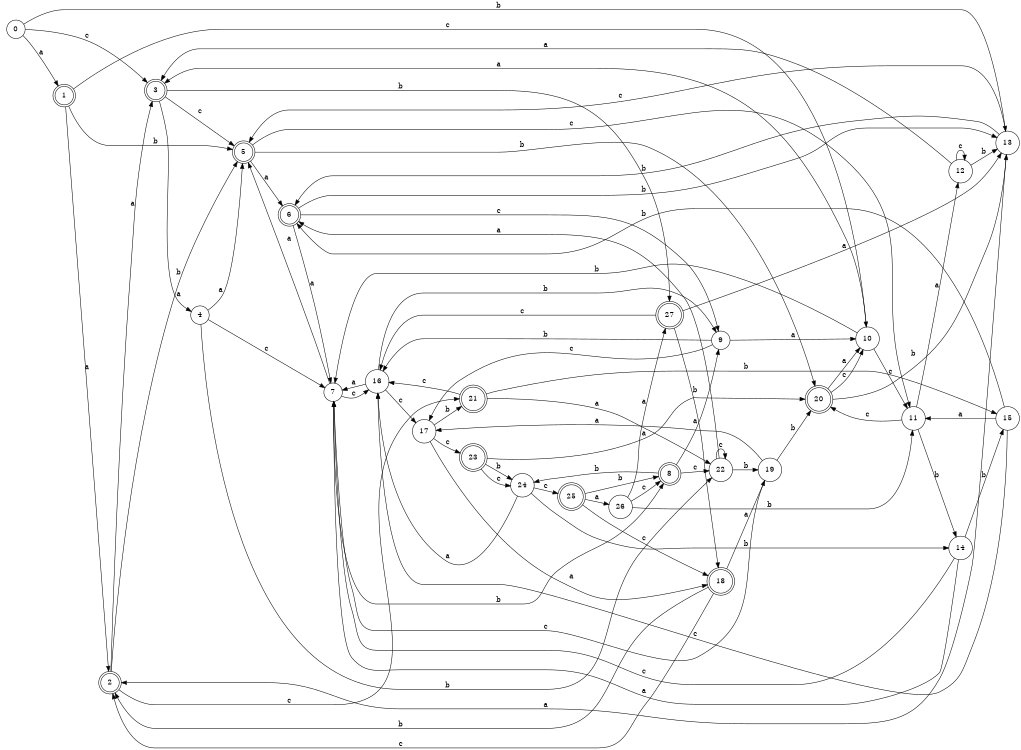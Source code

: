 digraph n23_9 {
__start0 [label="" shape="none"];

rankdir=LR;
size="8,5";

s0 [style="filled", color="black", fillcolor="white" shape="circle", label="0"];
s1 [style="rounded,filled", color="black", fillcolor="white" shape="doublecircle", label="1"];
s2 [style="rounded,filled", color="black", fillcolor="white" shape="doublecircle", label="2"];
s3 [style="rounded,filled", color="black", fillcolor="white" shape="doublecircle", label="3"];
s4 [style="filled", color="black", fillcolor="white" shape="circle", label="4"];
s5 [style="rounded,filled", color="black", fillcolor="white" shape="doublecircle", label="5"];
s6 [style="rounded,filled", color="black", fillcolor="white" shape="doublecircle", label="6"];
s7 [style="filled", color="black", fillcolor="white" shape="circle", label="7"];
s8 [style="rounded,filled", color="black", fillcolor="white" shape="doublecircle", label="8"];
s9 [style="filled", color="black", fillcolor="white" shape="circle", label="9"];
s10 [style="filled", color="black", fillcolor="white" shape="circle", label="10"];
s11 [style="filled", color="black", fillcolor="white" shape="circle", label="11"];
s12 [style="filled", color="black", fillcolor="white" shape="circle", label="12"];
s13 [style="filled", color="black", fillcolor="white" shape="circle", label="13"];
s14 [style="filled", color="black", fillcolor="white" shape="circle", label="14"];
s15 [style="filled", color="black", fillcolor="white" shape="circle", label="15"];
s16 [style="filled", color="black", fillcolor="white" shape="circle", label="16"];
s17 [style="filled", color="black", fillcolor="white" shape="circle", label="17"];
s18 [style="rounded,filled", color="black", fillcolor="white" shape="doublecircle", label="18"];
s19 [style="filled", color="black", fillcolor="white" shape="circle", label="19"];
s20 [style="rounded,filled", color="black", fillcolor="white" shape="doublecircle", label="20"];
s21 [style="rounded,filled", color="black", fillcolor="white" shape="doublecircle", label="21"];
s22 [style="filled", color="black", fillcolor="white" shape="circle", label="22"];
s23 [style="rounded,filled", color="black", fillcolor="white" shape="doublecircle", label="23"];
s24 [style="filled", color="black", fillcolor="white" shape="circle", label="24"];
s25 [style="rounded,filled", color="black", fillcolor="white" shape="doublecircle", label="25"];
s26 [style="filled", color="black", fillcolor="white" shape="circle", label="26"];
s27 [style="rounded,filled", color="black", fillcolor="white" shape="doublecircle", label="27"];
s0 -> s1 [label="a"];
s0 -> s13 [label="b"];
s0 -> s3 [label="c"];
s1 -> s2 [label="a"];
s1 -> s5 [label="b"];
s1 -> s10 [label="c"];
s2 -> s3 [label="a"];
s2 -> s5 [label="b"];
s2 -> s21 [label="c"];
s3 -> s4 [label="a"];
s3 -> s27 [label="b"];
s3 -> s5 [label="c"];
s4 -> s5 [label="a"];
s4 -> s22 [label="b"];
s4 -> s7 [label="c"];
s5 -> s6 [label="a"];
s5 -> s20 [label="b"];
s5 -> s11 [label="c"];
s6 -> s7 [label="a"];
s6 -> s13 [label="b"];
s6 -> s9 [label="c"];
s7 -> s5 [label="a"];
s7 -> s8 [label="b"];
s7 -> s16 [label="c"];
s8 -> s9 [label="a"];
s8 -> s24 [label="b"];
s8 -> s22 [label="c"];
s9 -> s10 [label="a"];
s9 -> s16 [label="b"];
s9 -> s17 [label="c"];
s10 -> s3 [label="a"];
s10 -> s7 [label="b"];
s10 -> s11 [label="c"];
s11 -> s12 [label="a"];
s11 -> s14 [label="b"];
s11 -> s20 [label="c"];
s12 -> s3 [label="a"];
s12 -> s13 [label="b"];
s12 -> s12 [label="c"];
s13 -> s2 [label="a"];
s13 -> s6 [label="b"];
s13 -> s5 [label="c"];
s14 -> s7 [label="a"];
s14 -> s15 [label="b"];
s14 -> s7 [label="c"];
s15 -> s11 [label="a"];
s15 -> s6 [label="b"];
s15 -> s16 [label="c"];
s16 -> s7 [label="a"];
s16 -> s9 [label="b"];
s16 -> s17 [label="c"];
s17 -> s18 [label="a"];
s17 -> s21 [label="b"];
s17 -> s23 [label="c"];
s18 -> s19 [label="a"];
s18 -> s2 [label="b"];
s18 -> s2 [label="c"];
s19 -> s17 [label="a"];
s19 -> s20 [label="b"];
s19 -> s7 [label="c"];
s20 -> s10 [label="a"];
s20 -> s13 [label="b"];
s20 -> s10 [label="c"];
s21 -> s22 [label="a"];
s21 -> s15 [label="b"];
s21 -> s16 [label="c"];
s22 -> s6 [label="a"];
s22 -> s19 [label="b"];
s22 -> s22 [label="c"];
s23 -> s20 [label="a"];
s23 -> s24 [label="b"];
s23 -> s24 [label="c"];
s24 -> s16 [label="a"];
s24 -> s14 [label="b"];
s24 -> s25 [label="c"];
s25 -> s26 [label="a"];
s25 -> s8 [label="b"];
s25 -> s18 [label="c"];
s26 -> s27 [label="a"];
s26 -> s11 [label="b"];
s26 -> s8 [label="c"];
s27 -> s13 [label="a"];
s27 -> s18 [label="b"];
s27 -> s16 [label="c"];

}